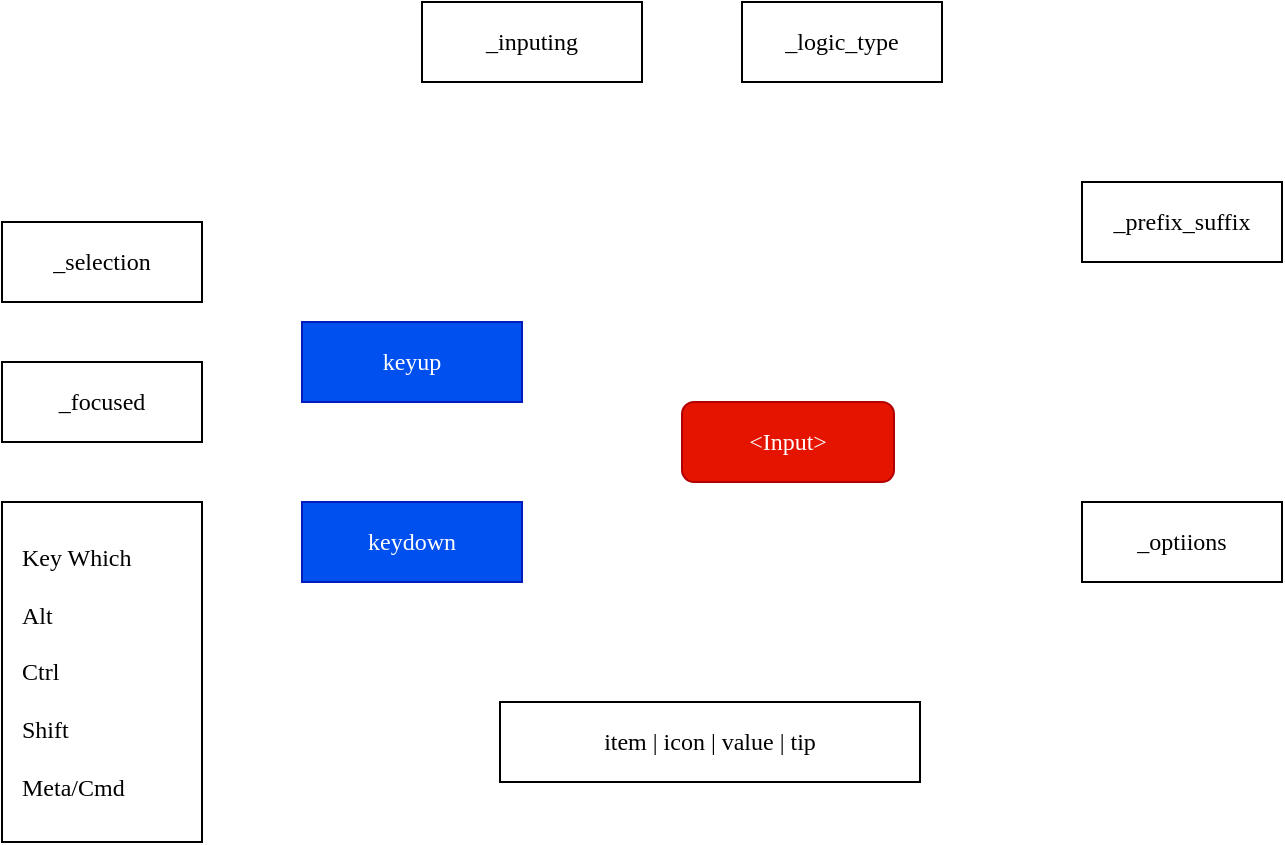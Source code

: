 <mxfile>
    <diagram id="Tu5SSi96cI27miHIp3wU" name="第 1 页">
        <mxGraphModel dx="714" dy="563" grid="1" gridSize="10" guides="1" tooltips="1" connect="1" arrows="1" fold="1" page="1" pageScale="1" pageWidth="827" pageHeight="1169" math="0" shadow="0">
            <root>
                <mxCell id="0"/>
                <mxCell id="1" parent="0"/>
                <mxCell id="2" value="_inputing" style="rounded=0;whiteSpace=wrap;html=1;fontFamily=Verdana;" vertex="1" parent="1">
                    <mxGeometry x="270" y="50" width="110" height="40" as="geometry"/>
                </mxCell>
                <mxCell id="3" value="Key Which&lt;br&gt;&lt;br&gt;Alt&lt;br&gt;&lt;br&gt;Ctrl&lt;br&gt;&lt;br&gt;Shift&lt;br&gt;&lt;br&gt;Meta/Cmd" style="rounded=0;whiteSpace=wrap;fontFamily=Verdana;spacingTop=0;labelBorderColor=none;html=1;align=left;verticalAlign=middle;spacing=10;" vertex="1" parent="1">
                    <mxGeometry x="60" y="300" width="100" height="170" as="geometry"/>
                </mxCell>
                <mxCell id="4" value="item | icon | value | tip" style="rounded=0;whiteSpace=wrap;html=1;fontFamily=Verdana;" vertex="1" parent="1">
                    <mxGeometry x="309" y="400" width="210" height="40" as="geometry"/>
                </mxCell>
                <mxCell id="5" value="&amp;lt;Input&amp;gt;" style="rounded=1;whiteSpace=wrap;html=1;fontFamily=Verdana;fillColor=#e51400;strokeColor=#B20000;fontColor=#ffffff;" vertex="1" parent="1">
                    <mxGeometry x="400" y="250" width="106" height="40" as="geometry"/>
                </mxCell>
                <mxCell id="6" value="keyup" style="rounded=0;whiteSpace=wrap;html=1;fontFamily=Verdana;fillColor=#0050ef;fontColor=#ffffff;strokeColor=#001DBC;" vertex="1" parent="1">
                    <mxGeometry x="210" y="210" width="110" height="40" as="geometry"/>
                </mxCell>
                <mxCell id="8" value="keydown" style="rounded=0;whiteSpace=wrap;html=1;fontFamily=Verdana;fillColor=#0050ef;fontColor=#ffffff;strokeColor=#001DBC;" vertex="1" parent="1">
                    <mxGeometry x="210" y="300" width="110" height="40" as="geometry"/>
                </mxCell>
                <mxCell id="9" value="_focused" style="rounded=0;whiteSpace=wrap;html=1;fontFamily=Verdana;" vertex="1" parent="1">
                    <mxGeometry x="60" y="230" width="100" height="40" as="geometry"/>
                </mxCell>
                <mxCell id="10" value="_selection" style="rounded=0;whiteSpace=wrap;html=1;fontFamily=Verdana;" vertex="1" parent="1">
                    <mxGeometry x="60" y="160" width="100" height="40" as="geometry"/>
                </mxCell>
                <mxCell id="11" value="_logic_type" style="rounded=0;whiteSpace=wrap;html=1;fontFamily=Verdana;" vertex="1" parent="1">
                    <mxGeometry x="430" y="50" width="100" height="40" as="geometry"/>
                </mxCell>
                <mxCell id="12" value="_prefix_suffix" style="rounded=0;whiteSpace=wrap;html=1;fontFamily=Verdana;" vertex="1" parent="1">
                    <mxGeometry x="600" y="140" width="100" height="40" as="geometry"/>
                </mxCell>
                <mxCell id="13" value="_optiions" style="rounded=0;whiteSpace=wrap;html=1;fontFamily=Verdana;" vertex="1" parent="1">
                    <mxGeometry x="600" y="300" width="100" height="40" as="geometry"/>
                </mxCell>
            </root>
        </mxGraphModel>
    </diagram>
</mxfile>